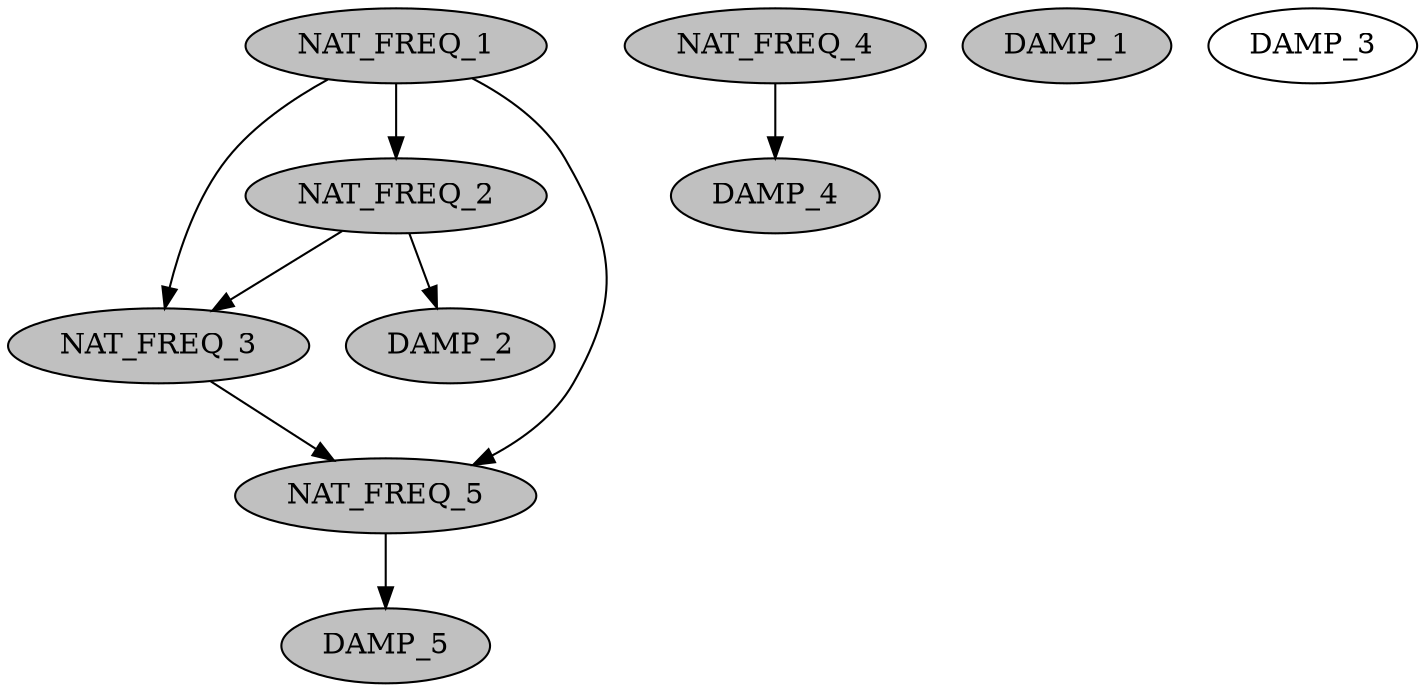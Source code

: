 strict digraph "" {
	NAT_FREQ_1	[fillcolor=gray,
		style=filled];
	NAT_FREQ_2	[fillcolor=gray,
		style=filled];
	NAT_FREQ_1 -> NAT_FREQ_2;
	NAT_FREQ_3	[fillcolor=gray,
		style=filled];
	NAT_FREQ_1 -> NAT_FREQ_3;
	NAT_FREQ_5	[fillcolor=gray,
		style=filled];
	NAT_FREQ_1 -> NAT_FREQ_5;
	NAT_FREQ_2 -> NAT_FREQ_3;
	DAMP_2	[fillcolor=gray,
		style=filled];
	NAT_FREQ_2 -> DAMP_2;
	NAT_FREQ_3 -> NAT_FREQ_5;
	NAT_FREQ_4	[fillcolor=gray,
		style=filled];
	DAMP_4	[fillcolor=gray,
		style=filled];
	NAT_FREQ_4 -> DAMP_4;
	DAMP_5	[fillcolor=gray,
		style=filled];
	NAT_FREQ_5 -> DAMP_5;
	DAMP_1	[fillcolor=gray,
		style=filled];
	DAMP_3;
}
